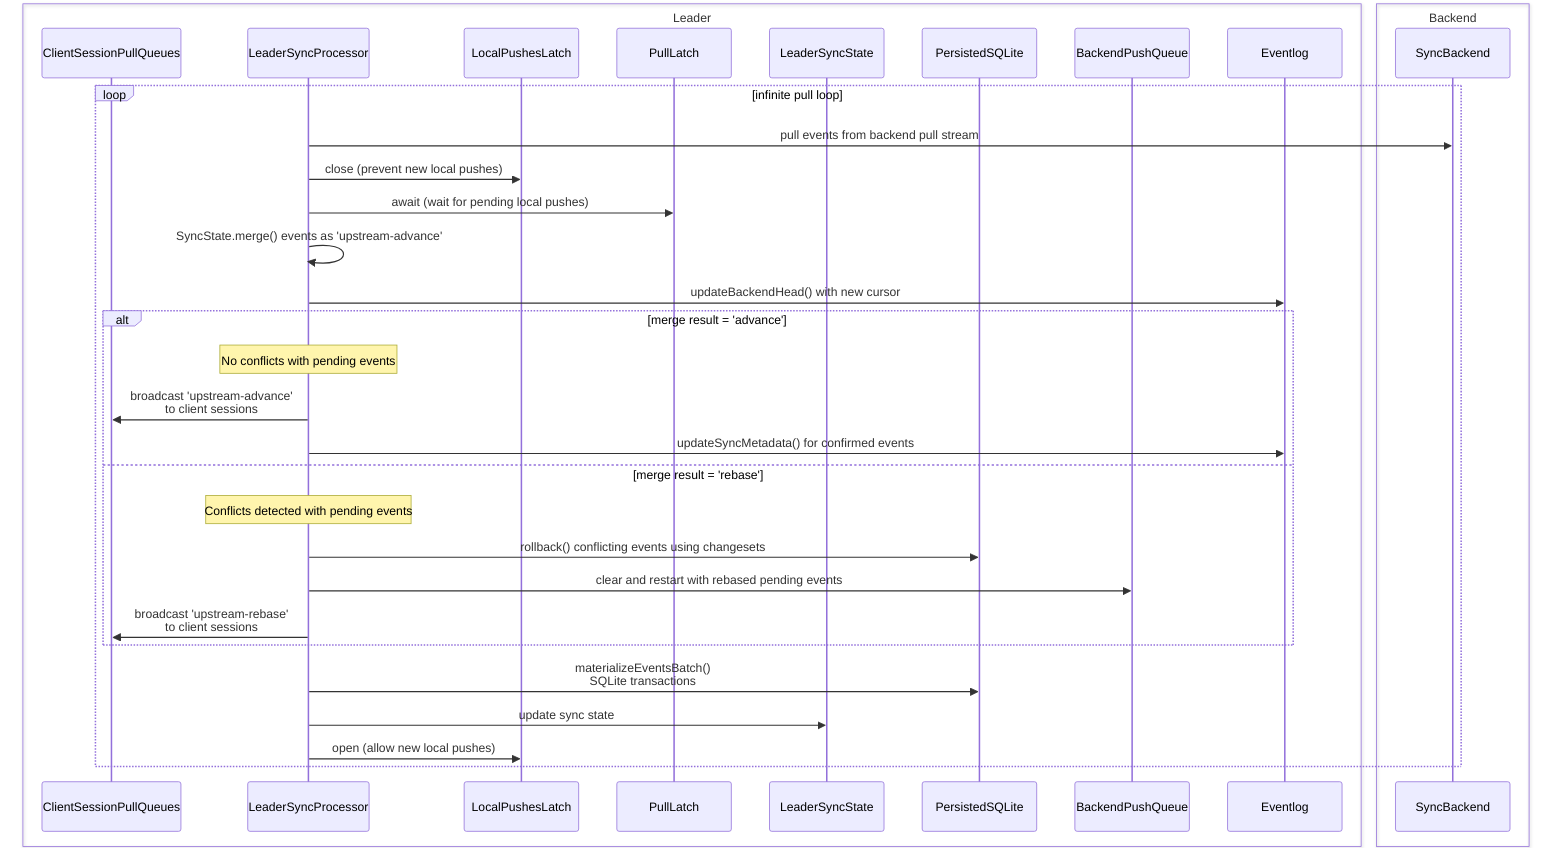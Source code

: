 sequenceDiagram
    box Leader
        participant ClientSessionPullQueues
        participant LSP as LeaderSyncProcessor
        participant LocalPushesLatch
        participant PullLatch
        participant LeaderSyncState
        participant PersistedSQLite
        participant BackendPushQueue
        participant Eventlog
    end
    box Backend
        participant SyncBackend
    end

    loop infinite pull loop
        LSP->>SyncBackend: pull events from backend pull stream

        LSP->>LocalPushesLatch: close (prevent new local pushes)
        LSP->>PullLatch: await (wait for pending local pushes)

        LSP->>LSP: SyncState.merge() events as 'upstream-advance'
        LSP->>Eventlog: updateBackendHead() with new cursor

        alt merge result = 'advance'
            Note over LSP: No conflicts with pending events
            LSP->>ClientSessionPullQueues: broadcast 'upstream-advance'<br/>to client sessions
            LSP->>Eventlog: updateSyncMetadata() for confirmed events

        else merge result = 'rebase'
            Note over LSP: Conflicts detected with pending events
            LSP->>PersistedSQLite: rollback() conflicting events using changesets
            LSP->>BackendPushQueue: clear and restart with rebased pending events
            LSP->>ClientSessionPullQueues: broadcast 'upstream-rebase'<br/>to client sessions
        end

        LSP->>PersistedSQLite: materializeEventsBatch()<br/>SQLite transactions
        LSP->>LeaderSyncState: update sync state

        LSP->>LocalPushesLatch: open (allow new local pushes)
    end